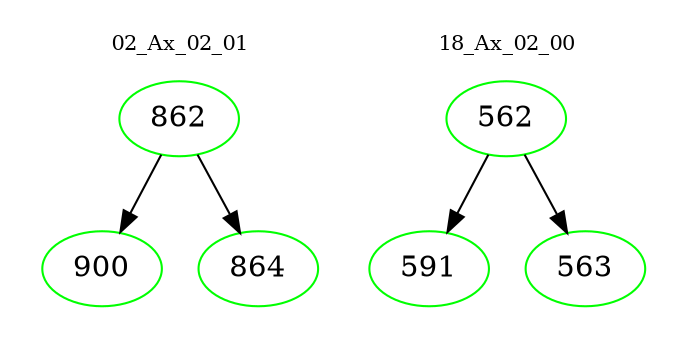 digraph{
subgraph cluster_0 {
color = white
label = "02_Ax_02_01";
fontsize=10;
T0_862 [label="862", color="green"]
T0_862 -> T0_900 [color="black"]
T0_900 [label="900", color="green"]
T0_862 -> T0_864 [color="black"]
T0_864 [label="864", color="green"]
}
subgraph cluster_1 {
color = white
label = "18_Ax_02_00";
fontsize=10;
T1_562 [label="562", color="green"]
T1_562 -> T1_591 [color="black"]
T1_591 [label="591", color="green"]
T1_562 -> T1_563 [color="black"]
T1_563 [label="563", color="green"]
}
}
